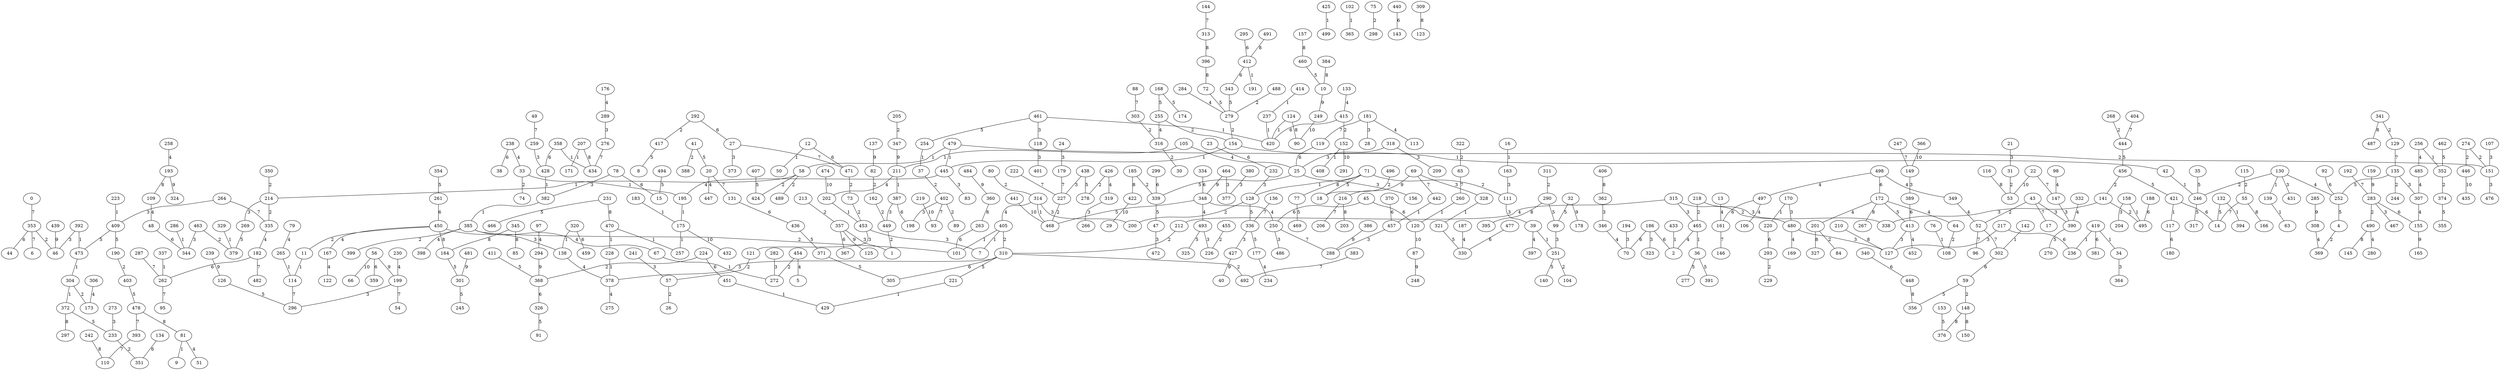 graph {
	81 [label=81]
	9 [label=9]
	304 [label=304]
	372 [label=372]
	256 [label=256]
	352 [label=352]
	470 [label=470]
	257 [label=257]
	130 [label=130]
	139 [label=139]
	11 [label=11]
	114 [label=114]
	228 [label=228]
	378 [label=378]
	414 [label=414]
	237 [label=237]
	76 [label=76]
	108 [label=108]
	152 [label=152]
	408 [label=408]
	158 [label=158]
	495 [label=495]
	473 [label=473]
	420 [label=420]
	124 [label=124]
	405 [label=405]
	101 [label=101]
	170 [label=170]
	220 [label=220]
	286 [label=286]
	344 [label=344]
	39 [label=39]
	251 [label=251]
	419 [label=419]
	236 [label=236]
	461 [label=461]
	425 [label=425]
	499 [label=499]
	428 [label=428]
	382 [label=382]
	183 [label=183]
	175 [label=175]
	442 [label=442]
	457 [label=457]
	465 [label=465]
	36 [label=36]
	16 [label=16]
	163 [label=163]
	12 [label=12]
	50 [label=50]
	451 [label=451]
	429 [label=429]
	105 [label=105]
	211 [label=211]
	265 [label=265]
	71 [label=71]
	128 [label=128]
	479 [label=479]
	445 [label=445]
	385 [label=385]
	337 [label=337]
	262 [label=262]
	314 [label=314]
	468 [label=468]
	387 [label=387]
	221 [label=221]
	328 [label=328]
	321 [label=321]
	58 [label=58]
	214 [label=214]
	33 [label=33]
	195 [label=195]
	433 [label=433]
	2 [label=2]
	154 [label=154]
	7 [label=7]
	202 [label=202]
	453 [label=453]
	392 [label=392]
	207 [label=207]
	171 [label=171]
	421 [label=421]
	117 [label=117]
	142 [label=142]
	302 [label=302]
	132 [label=132]
	394 [label=394]
	358 [label=358]
	434 [label=434]
	254 [label=254]
	37 [label=37]
	42 [label=42]
	246 [label=246]
	223 [label=223]
	409 [label=409]
	102 [label=102]
	365 [label=365]
	63 [label=63]
	67 [label=67]
	272 [label=272]
	34 [label=34]
	320 [label=320]
	138 [label=138]
	260 [label=260]
	120 [label=120]
	412 [label=412]
	191 [label=191]
	329 [label=329]
	379 [label=379]
	185 [label=185]
	339 [label=339]
	205 [label=205]
	347 [label=347]
	456 [label=456]
	141 [label=141]
	212 [label=212]
	310 [label=310]
	200 [label=200]
	415 [label=415]
	135 [label=135]
	244 [label=244]
	322 [label=322]
	65 [label=65]
	41 [label=41]
	388 [label=388]
	449 [label=449]
	1 [label=1]
	488 [label=488]
	279 [label=279]
	224 [label=224]
	368 [label=368]
	162 [label=162]
	424 [label=424]
	218 [label=218]
	335 [label=335]
	341 [label=341]
	129 [label=129]
	57 [label=57]
	26 [label=26]
	455 [label=455]
	226 [label=226]
	399 [label=399]
	350 [label=350]
	353 [label=353]
	46 [label=46]
	492 [label=492]
	111 [label=111]
	311 [label=311]
	290 [label=290]
	43 [label=43]
	52 [label=52]
	463 [label=463]
	104 [label=104]
	82 [label=82]
	471 [label=471]
	73 [label=73]
	4 [label=4]
	369 [label=369]
	274 [label=274]
	446 [label=446]
	283 [label=283]
	490 [label=490]
	496 [label=496]
	18 [label=18]
	213 [label=213]
	357 [label=357]
	31 [label=31]
	53 [label=53]
	489 [label=489]
	402 [label=402]
	89 [label=89]
	201 [label=201]
	84 [label=84]
	64 [label=64]
	292 [label=292]
	417 [label=417]
	80 [label=80]
	426 [label=426]
	278 [label=278]
	268 [label=268]
	444 [label=444]
	151 [label=151]
	115 [label=115]
	55 [label=55]
	121 [label=121]
	255 [label=255]
	316 [label=316]
	30 [label=30]
	173 [label=173]
	233 [label=233]
	351 [label=351]
	59 [label=59]
	148 [label=148]
	450 [label=450]
	315 [label=315]
	338 [label=338]
	303 [label=303]
	454 [label=454]
	190 [label=190]
	403 [label=403]
	74 [label=74]
	227 [label=227]
	75 [label=75]
	298 [label=298]
	293 [label=293]
	229 [label=229]
	374 [label=374]
	413 [label=413]
	127 [label=127]
	259 [label=259]
	118 [label=118]
	467 [label=467]
	217 [label=217]
	480 [label=480]
	24 [label=24]
	179 [label=179]
	198 [label=198]
	25 [label=25]
	156 [label=156]
	99 [label=99]
	307 [label=307]
	476 [label=476]
	273 [label=273]
	78 [label=78]
	250 [label=250]
	486 [label=486]
	199 [label=199]
	296 [label=296]
	204 [label=204]
	147 [label=147]
	390 [label=390]
	232 [label=232]
	47 [label=47]
	472 [label=472]
	362 [label=362]
	346 [label=346]
	336 [label=336]
	427 [label=427]
	380 [label=380]
	377 [label=377]
	269 [label=269]
	264 [label=264]
	27 [label=27]
	373 [label=373]
	149 [label=149]
	389 [label=389]
	288 [label=288]
	186 [label=186]
	323 [label=323]
	438 [label=438]
	493 [label=493]
	194 [label=194]
	70 [label=70]
	319 [label=319]
	266 [label=266]
	282 [label=282]
	401 [label=401]
	69 [label=69]
	318 [label=318]
	209 [label=209]
	464 [label=464]
	107 [label=107]
	431 [label=431]
	241 [label=241]
	364 [label=364]
	21 [label=21]
	181 [label=181]
	28 [label=28]
	83 [label=83]
	289 [label=289]
	276 [label=276]
	172 [label=172]
	167 [label=167]
	498 [label=498]
	349 [label=349]
	497 [label=497]
	5 [label=5]
	106 [label=106]
	348 [label=348]
	275 [label=275]
	182 [label=182]
	485 [label=485]
	252 [label=252]
	113 [label=113]
	332 [label=332]
	122 [label=122]
	20 [label=20]
	447 [label=447]
	169 [label=169]
	98 [label=98]
	306 [label=306]
	79 [label=79]
	155 [label=155]
	238 [label=238]
	176 [label=176]
	13 [label=13]
	161 [label=161]
	284 [label=284]
	452 [label=452]
	51 [label=51]
	398 [label=398]
	177 [label=177]
	234 [label=234]
	230 [label=230]
	308 [label=308]
	280 [label=280]
	187 [label=187]
	330 [label=330]
	397 [label=397]
	133 [label=133]
	109 [label=109]
	48 [label=48]
	258 [label=258]
	193 [label=193]
	97 [label=97]
	294 [label=294]
	35 [label=35]
	14 [label=14]
	301 [label=301]
	245 [label=245]
	478 [label=478]
	494 [label=494]
	15 [label=15]
	356 [label=356]
	436 [label=436]
	371 [label=371]
	140 [label=140]
	391 [label=391]
	270 [label=270]
	343 [label=343]
	354 [label=354]
	261 [label=261]
	8 [label=8]
	355 [label=355]
	411 [label=411]
	407 [label=407]
	231 [label=231]
	466 [label=466]
	72 [label=72]
	126 [label=126]
	277 [label=277]
	305 [label=305]
	32 [label=32]
	77 [label=77]
	469 [label=469]
	460 [label=460]
	10 [label=10]
	164 [label=164]
	325 [label=325]
	168 [label=168]
	326 [label=326]
	91 [label=91]
	174 [label=174]
	153 [label=153]
	376 [label=376]
	462 [label=462]
	317 [label=317]
	340 [label=340]
	448 [label=448]
	334 [label=334]
	477 [label=477]
	263 [label=263]
	188 [label=188]
	299 [label=299]
	295 [label=295]
	370 [label=370]
	180 [label=180]
	381 [label=381]
	131 [label=131]
	23 [label=23]
	45 [label=45]
	134 [label=134]
	367 [label=367]
	38 [label=38]
	44 [label=44]
	459 [label=459]
	92 [label=92]
	440 [label=440]
	143 [label=143]
	56 [label=56]
	359 [label=359]
	119 [label=119]
	6 [label=6]
	287 [label=287]
	88 [label=88]
	222 [label=222]
	216 [label=216]
	206 [label=206]
	93 [label=93]
	17 [label=17]
	144 [label=144]
	313 [label=313]
	49 [label=49]
	95 [label=95]
	404 [label=404]
	482 [label=482]
	146 [label=146]
	383 [label=383]
	54 [label=54]
	393 [label=393]
	96 [label=96]
	110 [label=110]
	22 [label=22]
	136 [label=136]
	0 [label=0]
	192 [label=192]
	247 [label=247]
	384 [label=384]
	396 [label=396]
	157 [label=157]
	360 [label=360]
	267 [label=267]
	491 [label=491]
	203 [label=203]
	422 [label=422]
	345 [label=345]
	85 [label=85]
	166 [label=166]
	406 [label=406]
	150 [label=150]
	210 [label=210]
	309 [label=309]
	123 [label=123]
	297 [label=297]
	242 [label=242]
	487 [label=487]
	116 [label=116]
	327 [label=327]
	395 [label=395]
	90 [label=90]
	145 [label=145]
	178 [label=178]
	87 [label=87]
	248 [label=248]
	285 [label=285]
	137 [label=137]
	249 [label=249]
	481 [label=481]
	324 [label=324]
	125 [label=125]
	484 [label=484]
	239 [label=239]
	439 [label=439]
	40 [label=40]
	159 [label=159]
	165 [label=165]
	386 [label=386]
	66 [label=66]
	219 [label=219]
	432 [label=432]
	474 [label=474]
	366 [label=366]
	441 [label=441]
	29 [label=29]
	291 [label=291]
	435 [label=435]
	81 -- 9 [label=1]
	304 -- 372 [label=1]
	256 -- 352 [label=1]
	470 -- 257 [label=1]
	130 -- 139 [label=1]
	11 -- 114 [label=1]
	228 -- 378 [label=1]
	414 -- 237 [label=1]
	76 -- 108 [label=1]
	152 -- 408 [label=1]
	158 -- 495 [label=1]
	473 -- 304 [label=1]
	237 -- 420 [label=1]
	124 -- 420 [label=1]
	405 -- 101 [label=1]
	170 -- 220 [label=1]
	286 -- 344 [label=1]
	39 -- 251 [label=1]
	419 -- 236 [label=1]
	461 -- 420 [label=1]
	425 -- 499 [label=1]
	428 -- 382 [label=1]
	183 -- 175 [label=1]
	442 -- 457 [label=1]
	465 -- 36 [label=1]
	16 -- 163 [label=1]
	12 -- 50 [label=1]
	451 -- 429 [label=1]
	105 -- 211 [label=1]
	265 -- 114 [label=1]
	71 -- 128 [label=1]
	479 -- 445 [label=1]
	382 -- 385 [label=1]
	337 -- 262 [label=1]
	314 -- 468 [label=1]
	211 -- 387 [label=1]
	221 -- 429 [label=1]
	328 -- 321 [label=1]
	470 -- 228 [label=1]
	58 -- 214 [label=1]
	33 -- 195 [label=1]
	433 -- 2 [label=1]
	154 -- 445 [label=1]
	479 -- 58 [label=1]
	405 -- 7 [label=1]
	202 -- 453 [label=1]
	392 -- 473 [label=1]
	207 -- 171 [label=1]
	195 -- 175 [label=1]
	421 -- 117 [label=1]
	142 -- 302 [label=1]
	132 -- 394 [label=1]
	358 -- 434 [label=1]
	254 -- 37 [label=1]
	42 -- 246 [label=1]
	154 -- 42 [label=1]
	223 -- 409 [label=1]
	102 -- 365 [label=1]
	139 -- 63 [label=1]
	175 -- 257 [label=1]
	67 -- 272 [label=1]
	419 -- 34 [label=1]
	320 -- 138 [label=1]
	260 -- 120 [label=1]
	412 -- 191 [label=1]
	329 -- 379 [label=1]
	185 -- 339 [label=2]
	205 -- 347 [label=2]
	456 -- 141 [label=2]
	385 -- 101 [label=2]
	212 -- 310 [label=2]
	128 -- 200 [label=2]
	415 -- 152 [label=2]
	135 -- 244 [label=2]
	322 -- 65 [label=2]
	41 -- 388 [label=2]
	449 -- 1 [label=2]
	488 -- 279 [label=2]
	224 -- 368 [label=2]
	162 -- 449 [label=2]
	58 -- 424 [label=2]
	218 -- 465 [label=2]
	214 -- 335 [label=2]
	141 -- 495 [label=2]
	341 -- 129 [label=2]
	57 -- 26 [label=2]
	455 -- 226 [label=2]
	385 -- 399 [label=2]
	130 -- 246 [label=2]
	405 -- 310 [label=2]
	350 -- 214 [label=2]
	353 -- 46 [label=2]
	310 -- 492 [label=2]
	71 -- 111 [label=2]
	311 -- 290 [label=2]
	43 -- 52 [label=2]
	463 -- 379 [label=2]
	251 -- 104 [label=2]
	82 -- 162 [label=2]
	471 -- 73 [label=2]
	4 -- 369 [label=2]
	274 -- 446 [label=2]
	283 -- 490 [label=2]
	496 -- 18 [label=2]
	213 -- 357 [label=2]
	31 -- 53 [label=2]
	58 -- 489 [label=2]
	402 -- 89 [label=2]
	201 -- 84 [label=2]
	64 -- 108 [label=2]
	292 -- 417 [label=2]
	279 -- 154 [label=2]
	80 -- 314 [label=2]
	426 -- 278 [label=2]
	268 -- 444 [label=2]
	274 -- 151 [label=2]
	115 -- 55 [label=2]
	121 -- 57 [label=2]
	479 -- 151 [label=2]
	255 -- 154 [label=2]
	316 -- 30 [label=2]
	37 -- 402 [label=2]
	304 -- 173 [label=2]
	233 -- 351 [label=2]
	59 -- 148 [label=2]
	450 -- 11 [label=2]
	315 -- 338 [label=2]
	303 -- 316 [label=2]
	454 -- 272 [label=2]
	190 -- 403 [label=2]
	33 -- 74 [label=2]
	227 -- 468 [label=2]
	75 -- 298 [label=2]
	293 -- 229 [label=2]
	352 -- 374 [label=2]
	73 -- 453 [label=2]
	413 -- 127 [label=3]
	310 -- 378 [label=3]
	163 -- 111 [label=3]
	259 -- 428 [label=3]
	461 -- 118 [label=3]
	283 -- 467 [label=3]
	217 -- 127 [label=3]
	170 -- 480 [label=3]
	453 -- 7 [label=3]
	24 -- 179 [label=3]
	402 -- 198 [label=3]
	25 -- 156 [label=3]
	99 -- 251 [label=3]
	111 -- 39 [label=3]
	135 -- 307 [label=3]
	151 -- 476 [label=3]
	273 -- 233 [label=3]
	78 -- 382 [label=3]
	250 -- 486 [label=3]
	453 -- 121 [label=3]
	199 -- 296 [label=3]
	158 -- 204 [label=3]
	147 -- 390 [label=3]
	232 -- 128 [label=3]
	47 -- 472 [label=3]
	450 -- 138 [label=3]
	362 -- 346 [label=3]
	480 -- 127 [label=3]
	336 -- 427 [label=3]
	463 -- 344 [label=3]
	380 -- 377 [label=3]
	43 -- 390 [label=3]
	214 -- 269 [label=3]
	264 -- 409 [label=3]
	387 -- 449 [label=3]
	27 -- 373 [label=3]
	149 -- 389 [label=3]
	457 -- 288 [label=3]
	186 -- 323 [label=3]
	438 -- 227 [label=3]
	493 -- 226 [label=3]
	194 -- 70 [label=3]
	319 -- 266 [label=3]
	282 -- 272 [label=3]
	118 -- 401 [label=3]
	69 -- 328 [label=3]
	318 -- 209 [label=3]
	464 -- 377 [label=3]
	318 -- 25 [label=3]
	315 -- 465 [label=3]
	218 -- 480 [label=3]
	107 -- 151 [label=3]
	357 -- 1 [label=3]
	130 -- 431 [label=3]
	241 -- 57 [label=3]
	34 -- 364 [label=3]
	21 -- 31 [label=3]
	314 -- 200 [label=3]
	141 -- 338 [label=3]
	181 -- 28 [label=3]
	392 -- 46 [label=3]
	445 -- 83 [label=3]
	289 -- 276 [label=3]
	172 -- 201 [label=4]
	450 -- 167 [label=4]
	426 -- 319 [label=4]
	498 -- 349 [label=4]
	498 -- 497 [label=4]
	454 -- 5 [label=4]
	497 -- 106 [label=4]
	211 -- 202 [label=4]
	348 -- 493 [label=4]
	378 -- 275 [label=4]
	335 -- 182 [label=4]
	485 -- 307 [label=4]
	130 -- 252 [label=4]
	315 -- 212 [label=4]
	181 -- 113 [label=4]
	332 -- 390 [label=4]
	256 -- 485 [label=4]
	167 -- 122 [label=4]
	20 -- 447 [label=4]
	480 -- 169 [label=4]
	98 -- 147 [label=4]
	306 -- 173 [label=4]
	172 -- 64 [label=4]
	445 -- 195 [label=4]
	79 -- 265 [label=4]
	307 -- 155 [label=4]
	105 -- 25 [label=4]
	238 -- 33 [label=4]
	176 -- 289 [label=4]
	13 -- 161 [label=4]
	138 -- 378 [label=4]
	284 -- 279 [label=4]
	346 -- 70 [label=4]
	465 -- 2 [label=4]
	349 -- 52 [label=4]
	413 -- 452 [label=4]
	81 -- 51 [label=4]
	385 -- 67 [label=4]
	348 -- 250 [label=4]
	255 -- 316 [label=4]
	314 -- 405 [label=4]
	385 -- 398 [label=4]
	177 -- 234 [label=4]
	230 -- 199 [label=4]
	308 -- 369 [label=4]
	490 -- 280 [label=4]
	187 -- 330 [label=4]
	39 -- 397 [label=4]
	133 -- 415 [label=4]
	109 -- 48 [label=4]
	258 -- 193 [label=4]
	97 -- 294 [label=4]
	35 -- 246 [label=5]
	132 -- 14 [label=5]
	290 -- 99 [label=5]
	438 -- 278 [label=5]
	301 -- 245 [label=5]
	403 -- 478 [label=5]
	409 -- 473 [label=5]
	494 -- 15 [label=5]
	336 -- 177 [label=5]
	59 -- 356 [label=5]
	252 -- 4 [label=5]
	436 -- 371 [label=5]
	269 -- 379 [label=5]
	372 -- 233 [label=5]
	251 -- 140 [label=5]
	128 -- 336 [label=5]
	456 -- 421 [label=5]
	36 -- 391 [label=5]
	310 -- 221 [label=5]
	461 -- 254 [label=5]
	390 -- 270 [label=5]
	343 -- 279 [label=5]
	354 -- 261 [label=5]
	417 -- 8 [label=5]
	374 -- 355 [label=5]
	411 -- 368 [label=5]
	407 -- 424 [label=5]
	231 -- 466 [label=5]
	339 -- 47 [label=5]
	444 -- 456 [label=5]
	41 -- 20 [label=5]
	172 -- 413 [label=5]
	72 -- 279 [label=5]
	348 -- 468 [label=5]
	126 -- 296 [label=5]
	36 -- 277 [label=5]
	321 -- 330 [label=5]
	371 -- 305 [label=5]
	32 -- 99 [label=5]
	77 -- 469 [label=5]
	135 -- 252 [label=5]
	460 -- 10 [label=5]
	164 -- 301 [label=5]
	493 -- 325 [label=5]
	168 -- 255 [label=5]
	326 -- 91 [label=5]
	168 -- 174 [label=5]
	153 -- 376 [label=5]
	462 -- 352 [label=5]
	409 -- 190 [label=5]
	25 -- 339 [label=5]
	71 -- 18 [label=5]
	246 -- 317 [label=5]
	340 -- 448 [label=6]
	310 -- 305 [label=6]
	334 -- 348 [label=6]
	477 -- 330 [label=6]
	389 -- 413 [label=6]
	263 -- 101 [label=6]
	188 -- 495 [label=6]
	421 -- 14 [label=6]
	412 -- 343 [label=6]
	261 -- 450 [label=6]
	299 -- 339 [label=6]
	295 -- 412 [label=6]
	217 -- 236 [label=6]
	370 -- 457 [label=6]
	358 -- 428 [label=6]
	12 -- 471 [label=6]
	117 -- 180 [label=6]
	419 -- 381 [label=6]
	415 -- 420 [label=6]
	131 -- 436 [label=6]
	224 -- 451 [label=6]
	368 -- 326 [label=6]
	283 -- 155 [label=6]
	23 -- 232 [label=6]
	45 -- 250 [label=6]
	134 -- 351 [label=6]
	357 -- 367 [label=6]
	238 -- 38 [label=6]
	353 -- 44 [label=6]
	320 -- 459 [label=6]
	302 -- 59 [label=6]
	186 -- 70 [label=6]
	92 -- 252 [label=6]
	440 -- 143 [label=6]
	56 -- 359 [label=6]
	45 -- 120 [label=6]
	186 -- 2 [label=6]
	78 -- 15 [label=6]
	119 -- 25 [label=6]
	497 -- 161 [label=6]
	292 -- 27 [label=6]
	220 -- 293 [label=6]
	48 -- 344 [label=6]
	498 -- 172 [label=6]
	182 -- 262 [label=6]
	387 -- 198 [label=6]
	353 -- 6 [label=7]
	181 -- 119 [label=7]
	287 -- 262 [label=7]
	88 -- 303 [label=7]
	222 -- 227 [label=7]
	250 -- 288 [label=7]
	216 -- 206 [label=7]
	114 -- 296 [label=7]
	55 -- 14 [label=7]
	402 -- 93 [label=7]
	43 -- 17 [label=7]
	144 -- 313 [label=7]
	49 -- 259 [label=7]
	262 -- 95 [label=7]
	264 -- 335 [label=7]
	276 -- 434 [label=7]
	404 -- 444 [label=7]
	27 -- 471 [label=7]
	179 -- 227 [label=7]
	182 -- 482 [label=7]
	161 -- 146 [label=7]
	52 -- 302 [label=7]
	69 -- 442 [label=7]
	383 -- 492 [label=7]
	199 -- 54 [label=7]
	478 -- 393 [label=7]
	52 -- 96 [label=7]
	393 -- 110 [label=7]
	22 -- 147 [label=7]
	136 -- 336 [label=7]
	0 -- 353 [label=7]
	129 -- 135 [label=7]
	192 -- 283 [label=7]
	65 -- 260 [label=7]
	20 -- 131 [label=7]
	247 -- 149 [label=7]
	448 -- 356 [label=8]
	384 -- 10 [label=8]
	396 -- 72 [label=8]
	157 -- 460 [label=8]
	360 -- 263 [label=8]
	231 -- 470 [label=8]
	172 -- 267 [label=8]
	491 -- 412 [label=8]
	216 -- 203 [label=8]
	185 -- 422 [label=8]
	207 -- 434 [label=8]
	71 -- 77 [label=8]
	345 -- 85 [label=8]
	450 -- 164 [label=8]
	55 -- 166 [label=8]
	406 -- 362 [label=8]
	193 -- 109 [label=8]
	148 -- 150 [label=8]
	210 -- 127 [label=8]
	309 -- 123 [label=8]
	372 -- 297 [label=8]
	148 -- 376 [label=8]
	242 -- 110 [label=8]
	341 -- 487 [label=8]
	116 -- 53 [label=8]
	201 -- 327 [label=8]
	313 -- 396 [label=8]
	478 -- 81 [label=8]
	290 -- 395 [label=8]
	124 -- 90 [label=8]
	345 -- 164 [label=8]
	490 -- 145 [label=8]
	69 -- 216 [label=9]
	32 -- 178 [label=9]
	87 -- 248 [label=9]
	285 -- 308 [label=9]
	137 -- 82 [label=9]
	294 -- 368 [label=9]
	10 -- 249 [label=9]
	481 -- 301 [label=9]
	193 -- 324 [label=9]
	357 -- 125 [label=9]
	484 -- 360 [label=9]
	239 -- 126 [label=9]
	56 -- 199 [label=9]
	439 -- 46 [label=9]
	427 -- 40 [label=9]
	159 -- 283 [label=9]
	155 -- 165 [label=9]
	386 -- 288 [label=9]
	347 -- 211 [label=9]
	464 -- 348 [label=9]
	249 -- 90 [label=10]
	56 -- 66 [label=10]
	219 -- 93 [label=10]
	175 -- 432 [label=10]
	474 -- 202 [label=10]
	366 -- 149 [label=10]
	441 -- 468 [label=10]
	120 -- 87 [label=10]
	422 -- 29 [label=10]
	152 -- 291 [label=10]
	446 -- 435 [label=10]
	22 -- 53 [label=10]
}
